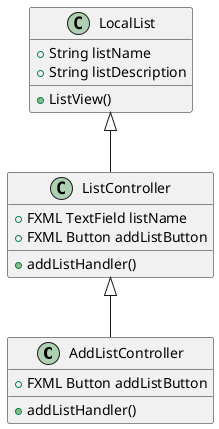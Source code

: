 @startuml
class AddListController{
    +FXML Button addListButton
    +addListHandler()
}

class ListController{
    +FXML TextField listName
    +FXML Button addListButton
    +addListHandler()
}

class LocalList{
    +String listName
    +String listDescription
    +ListView()
}

ListController <|-- AddListController
LocalList <|-- ListController
@enduml